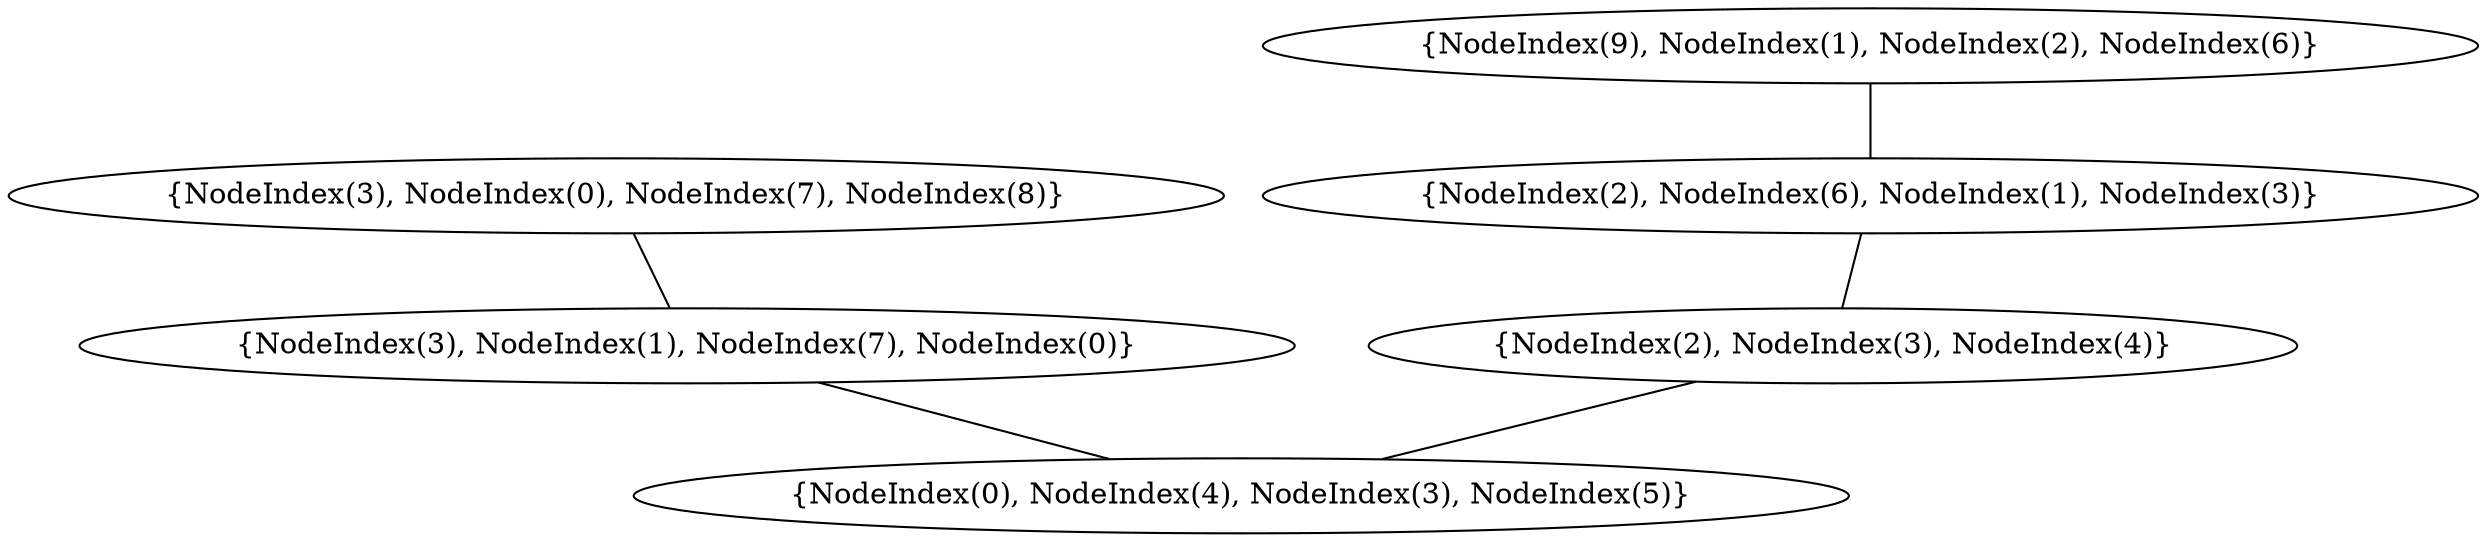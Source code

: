 graph {
    0 [ label = "{NodeIndex(0), NodeIndex(4), NodeIndex(3), NodeIndex(5)}" ]
    1 [ label = "{NodeIndex(3), NodeIndex(1), NodeIndex(7), NodeIndex(0)}" ]
    2 [ label = "{NodeIndex(3), NodeIndex(0), NodeIndex(7), NodeIndex(8)}" ]
    3 [ label = "{NodeIndex(2), NodeIndex(3), NodeIndex(4)}" ]
    4 [ label = "{NodeIndex(2), NodeIndex(6), NodeIndex(1), NodeIndex(3)}" ]
    5 [ label = "{NodeIndex(9), NodeIndex(1), NodeIndex(2), NodeIndex(6)}" ]
    2 -- 1 [ ]
    5 -- 4 [ ]
    3 -- 0 [ ]
    4 -- 3 [ ]
    1 -- 0 [ ]
}
